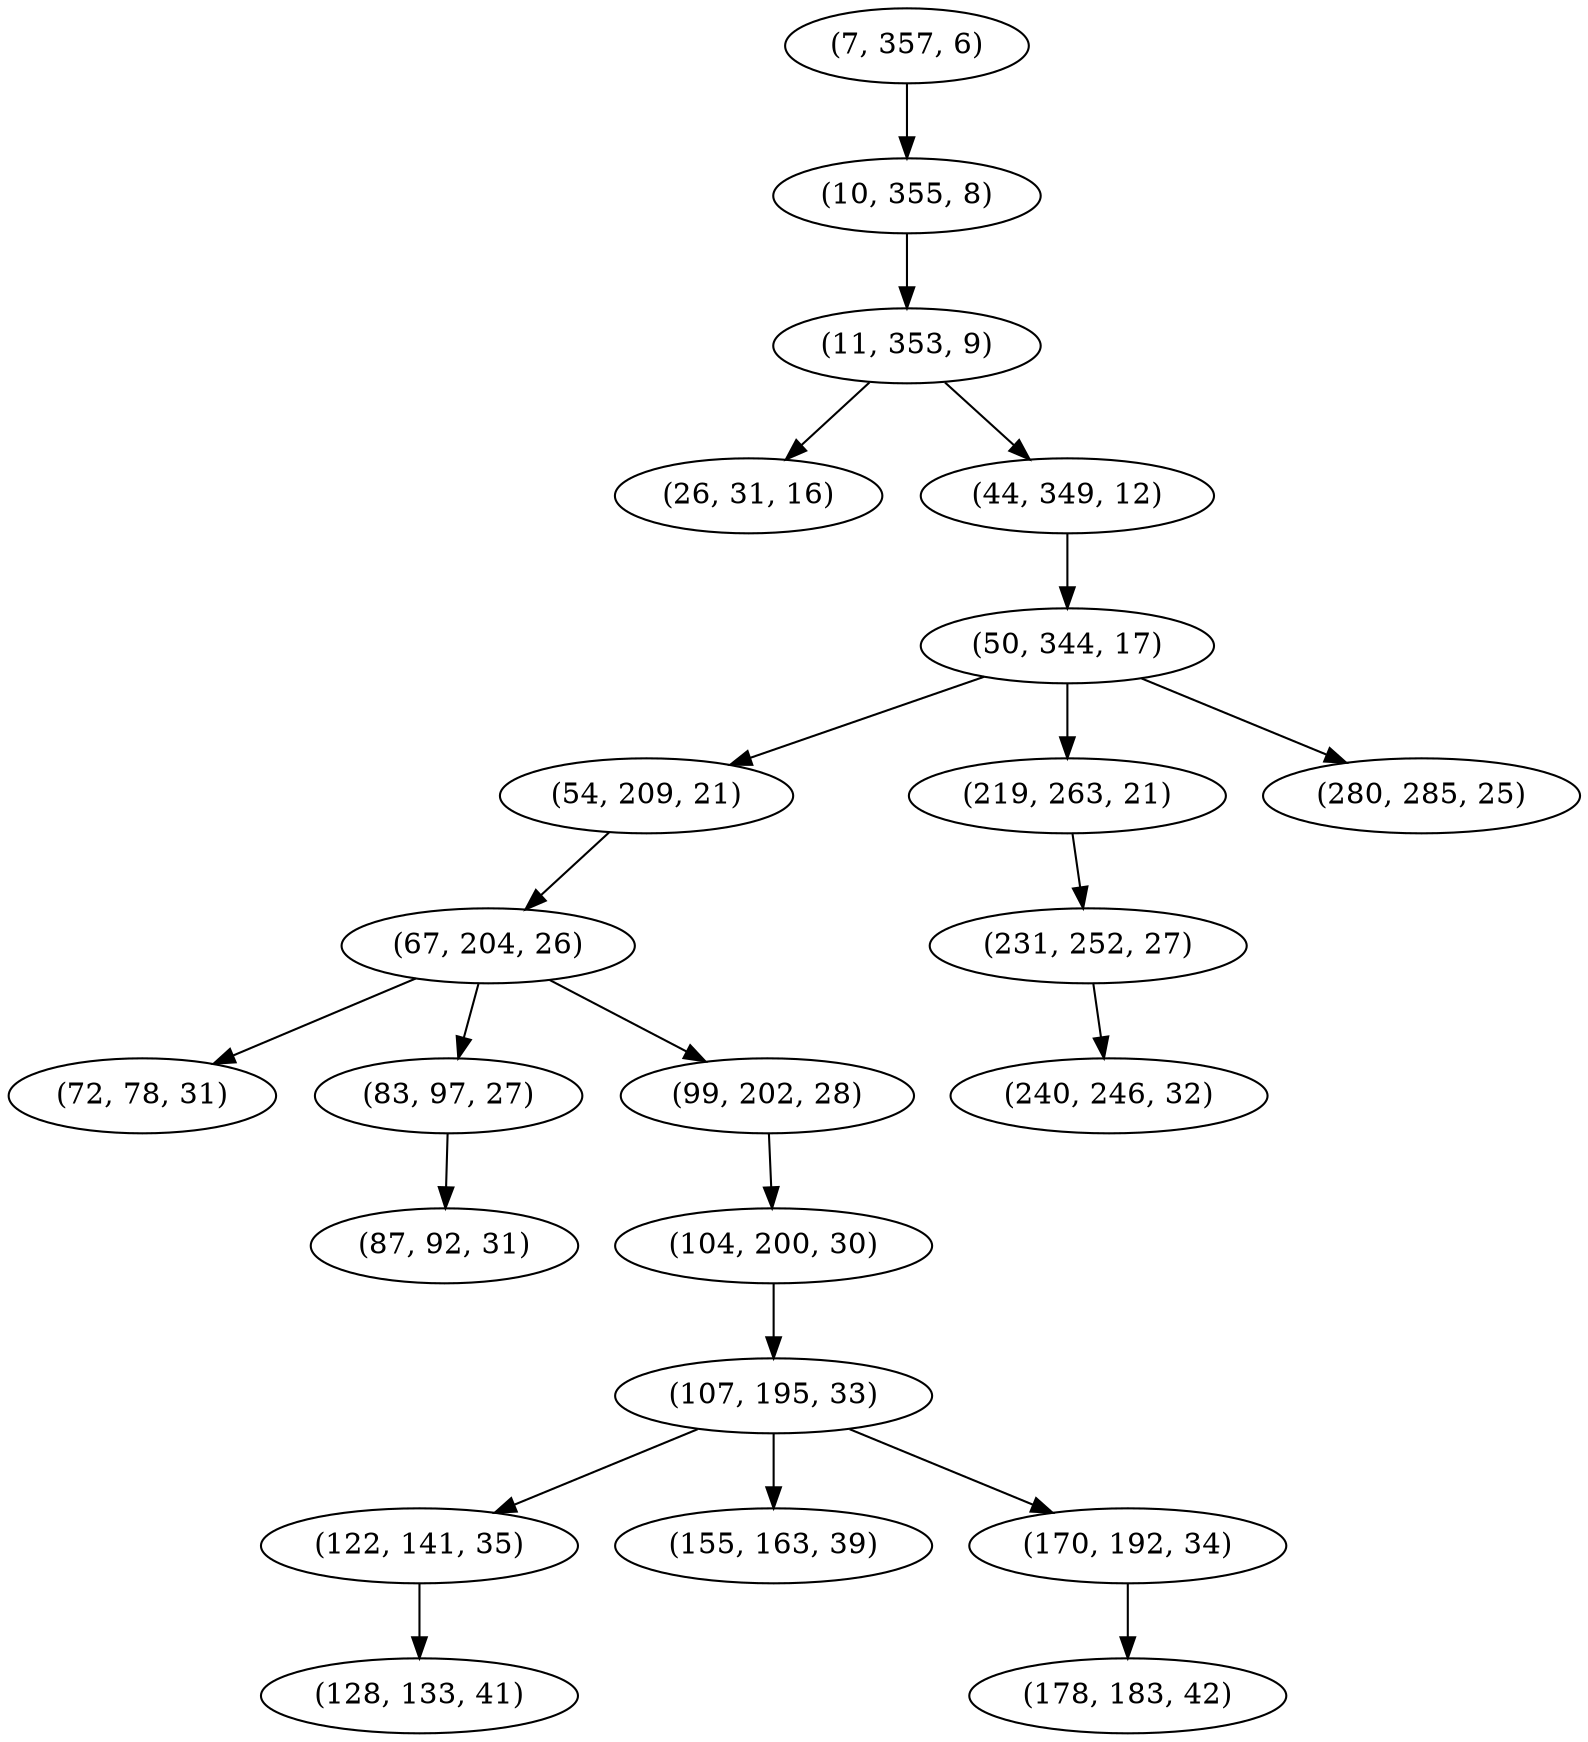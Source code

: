 digraph tree {
    "(7, 357, 6)";
    "(10, 355, 8)";
    "(11, 353, 9)";
    "(26, 31, 16)";
    "(44, 349, 12)";
    "(50, 344, 17)";
    "(54, 209, 21)";
    "(67, 204, 26)";
    "(72, 78, 31)";
    "(83, 97, 27)";
    "(87, 92, 31)";
    "(99, 202, 28)";
    "(104, 200, 30)";
    "(107, 195, 33)";
    "(122, 141, 35)";
    "(128, 133, 41)";
    "(155, 163, 39)";
    "(170, 192, 34)";
    "(178, 183, 42)";
    "(219, 263, 21)";
    "(231, 252, 27)";
    "(240, 246, 32)";
    "(280, 285, 25)";
    "(7, 357, 6)" -> "(10, 355, 8)";
    "(10, 355, 8)" -> "(11, 353, 9)";
    "(11, 353, 9)" -> "(26, 31, 16)";
    "(11, 353, 9)" -> "(44, 349, 12)";
    "(44, 349, 12)" -> "(50, 344, 17)";
    "(50, 344, 17)" -> "(54, 209, 21)";
    "(50, 344, 17)" -> "(219, 263, 21)";
    "(50, 344, 17)" -> "(280, 285, 25)";
    "(54, 209, 21)" -> "(67, 204, 26)";
    "(67, 204, 26)" -> "(72, 78, 31)";
    "(67, 204, 26)" -> "(83, 97, 27)";
    "(67, 204, 26)" -> "(99, 202, 28)";
    "(83, 97, 27)" -> "(87, 92, 31)";
    "(99, 202, 28)" -> "(104, 200, 30)";
    "(104, 200, 30)" -> "(107, 195, 33)";
    "(107, 195, 33)" -> "(122, 141, 35)";
    "(107, 195, 33)" -> "(155, 163, 39)";
    "(107, 195, 33)" -> "(170, 192, 34)";
    "(122, 141, 35)" -> "(128, 133, 41)";
    "(170, 192, 34)" -> "(178, 183, 42)";
    "(219, 263, 21)" -> "(231, 252, 27)";
    "(231, 252, 27)" -> "(240, 246, 32)";
}
